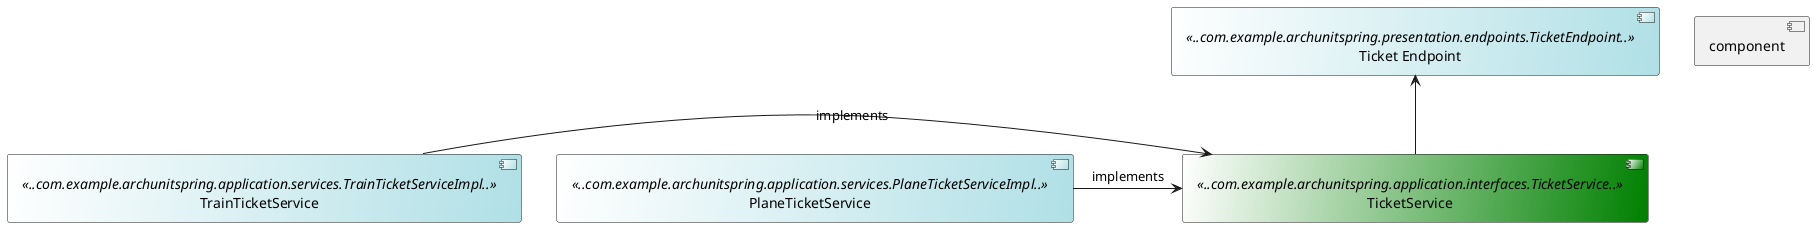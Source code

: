 @startuml
'https://plantuml.com/component-diagram'

[Ticket Endpoint] <<..com.example.archunitspring.presentation.endpoints.TicketEndpoint..>> as ticketendpoint #white/PowderBlue
[PlaneTicketService] <<..com.example.archunitspring.application.services.PlaneTicketServiceImpl..>> as planeticketservice #white/PowderBlue
[TrainTicketService] <<..com.example.archunitspring.application.services.TrainTicketServiceImpl..>> as trainticketservice #white/PowderBlue
[TicketService] <<..com.example.archunitspring.application.interfaces.TicketService..>> as ticketservice #white/Green

trainticketservice -> ticketservice : implements
planeticketservice -> ticketservice : implements
ticketendpoint <-- ticketservice
[component]
@enduml